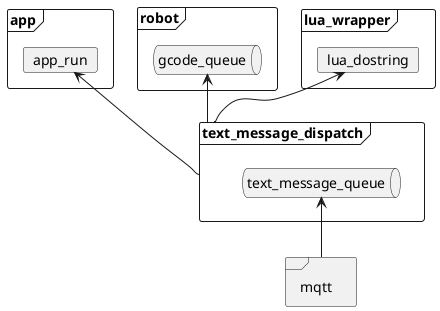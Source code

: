 @startuml

frame app{
card app_run
}

frame robot{
queue gcode_queue
}

frame text_message_dispatch{
queue text_message_queue

}
frame lua_wrapper{
card lua_dostring
}

app_run <-- text_message_dispatch 
gcode_queue <-- text_message_dispatch
lua_dostring <-- text_message_dispatch

frame mqtt{
}
text_message_queue <-- mqtt

@enduml